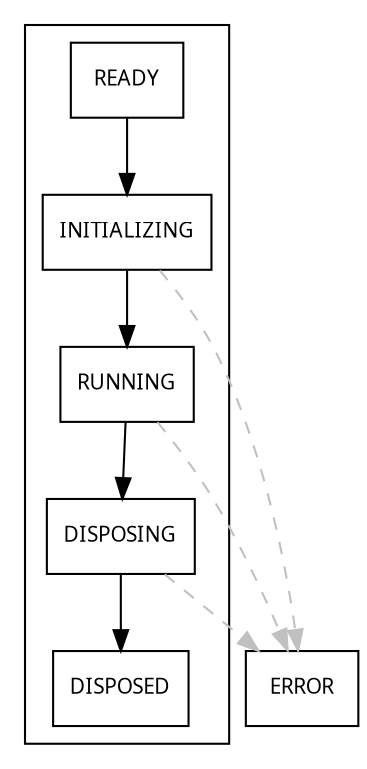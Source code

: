 digraph Plugin_lifecycle {
    graph [fontsize=10 fontname="Verdana" compound=true];
    node [shape=record fontsize=10 fontname="Verdana"];
    subgraph cluster0 {
        "READY" -> "INITIALIZING"
        "INITIALIZING" -> "RUNNING"
        "RUNNING" -> "DISPOSING"
        "DISPOSING" -> "DISPOSED"
    }
    "INITIALIZING" -> "ERROR" [style=dashed, color=grey]
    "RUNNING" -> "ERROR" [style=dashed, color=grey]
    "DISPOSING" -> "ERROR" [style=dashed, color=grey]
}
